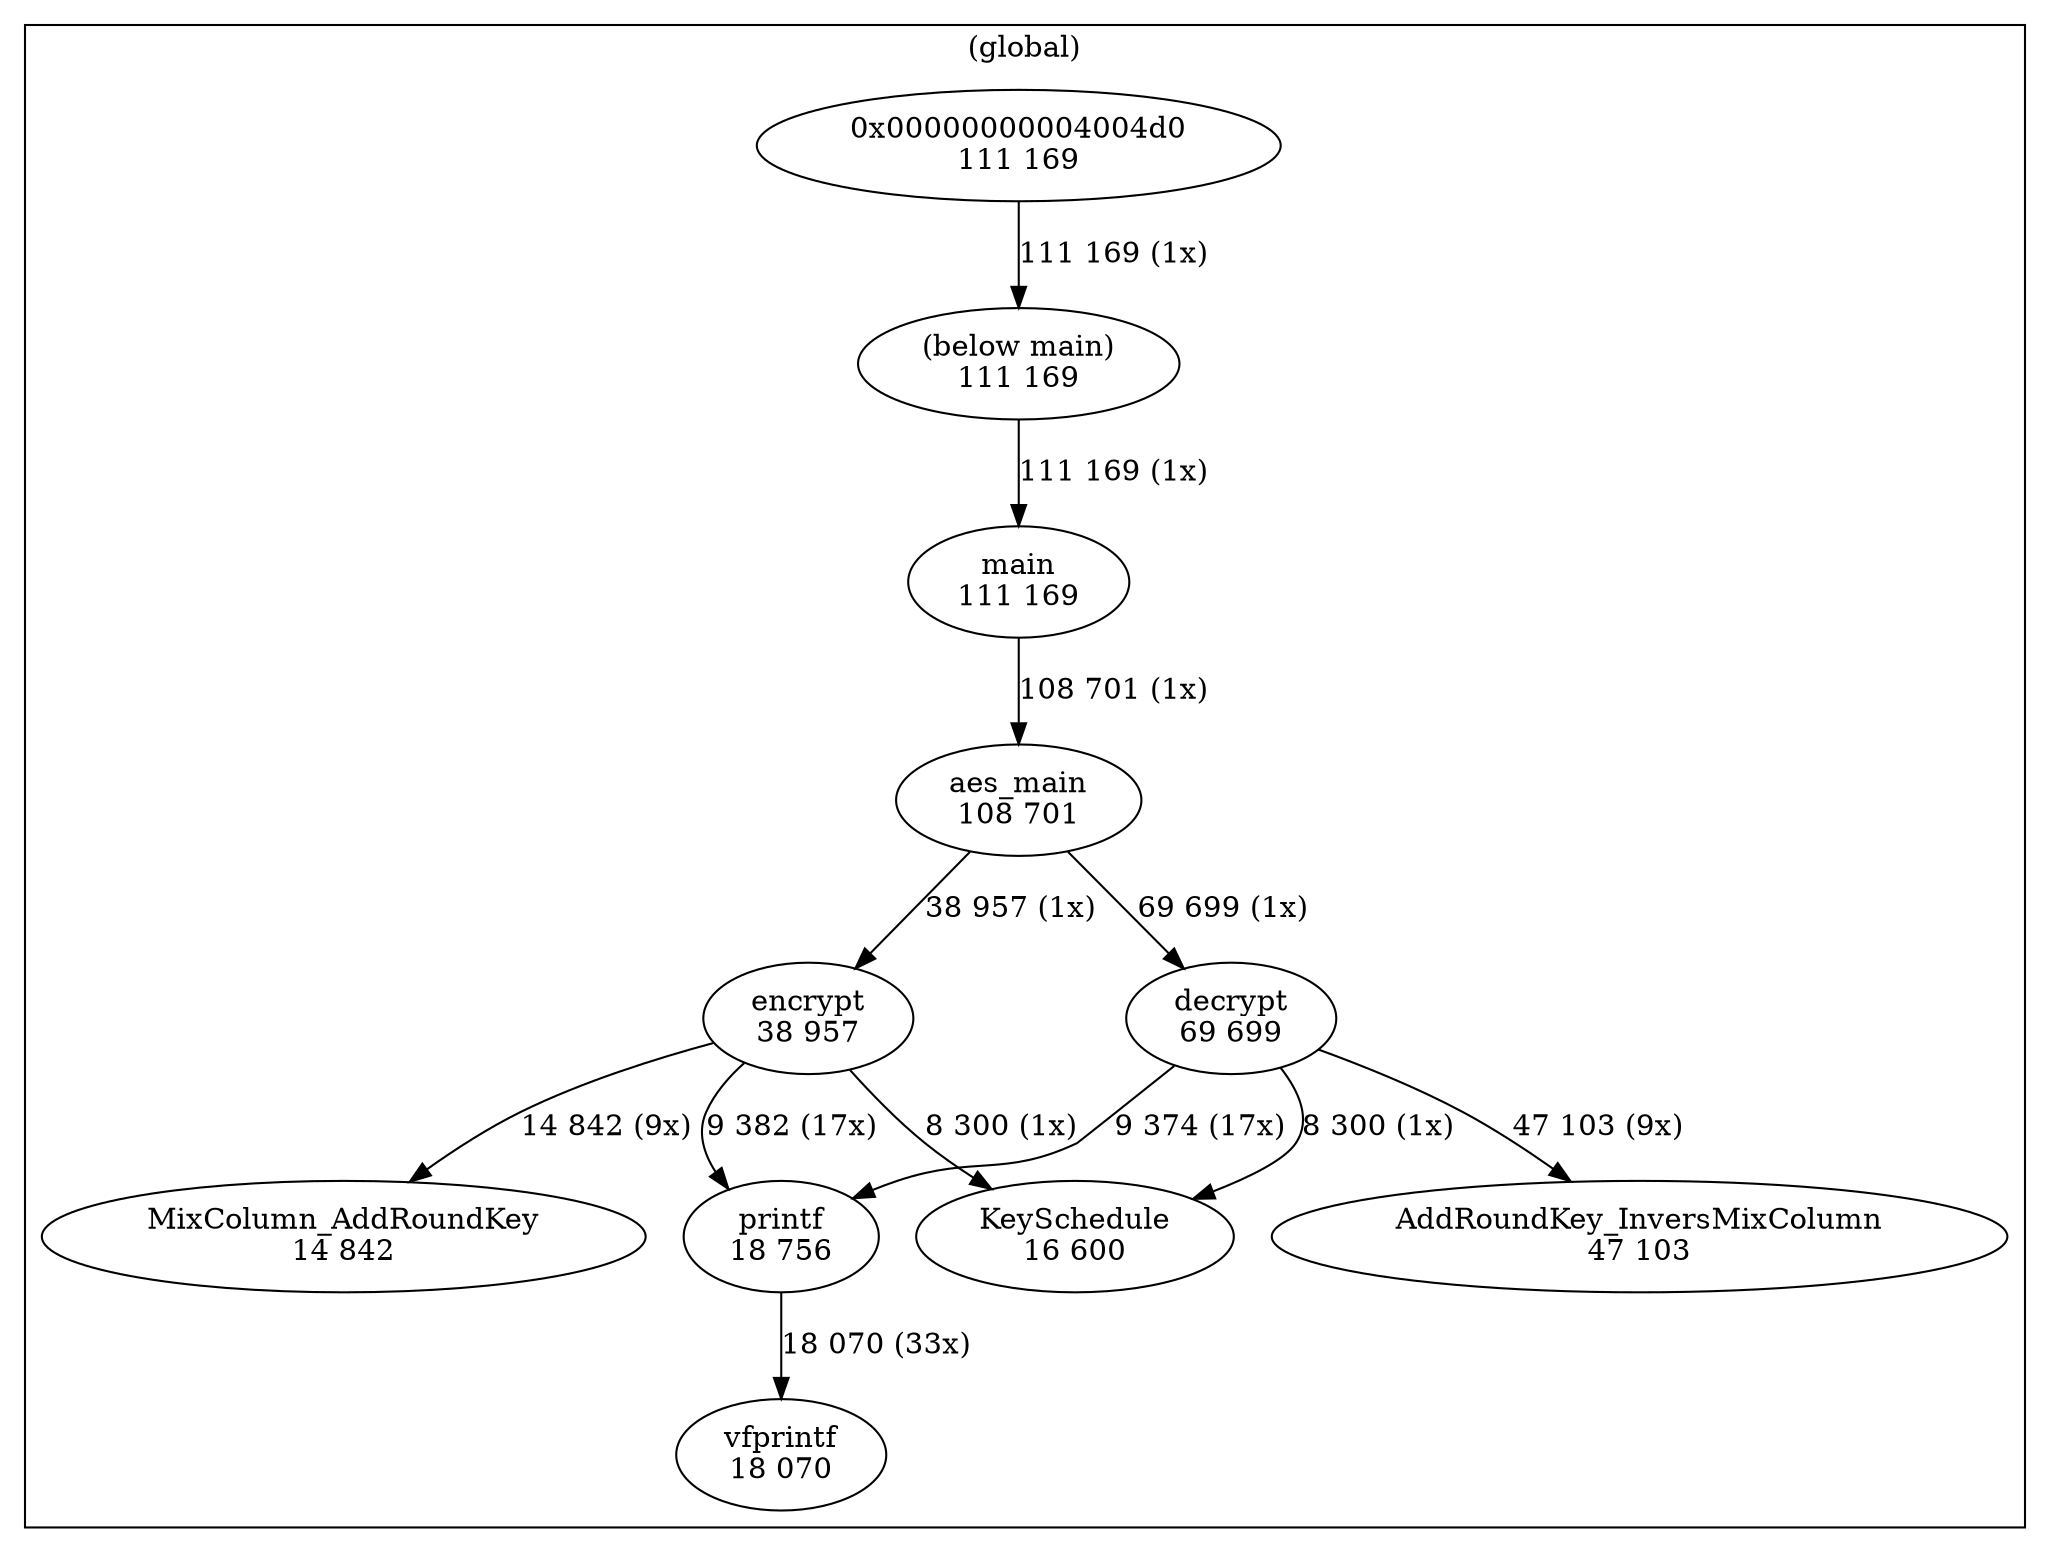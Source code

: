 digraph "callgraph" {
subgraph "cluster0" { label="(global)";
  F2e68848 [label="main\n111 169"];
  F2e813e8 [label="aes_main\n108 701"];
  F2e81f08 [label="printf\n18 756"];
  F2e83958 [label="encrypt\n38 957"];
  F2e842d8 [label="decrypt\n69 699"];
  F2e84f78 [label="AddRoundKey_InversMixColumn\n47 103"];
  F2e85538 [label="MixColumn_AddRoundKey\n14 842"];
  F2e9f108 [label="KeySchedule\n16 600"];
  F2eb90c8 [label="0x00000000004004d0\n111 169"];
  F2eb9848 [label="(below main)\n111 169"];
  F2fa4838 [label="vfprintf\n18 070"];
}
  F2e68848 -> F2e813e8 [weight=2,label="108 701 (1x)"];
  F2e813e8 -> F2e83958 [weight=2,label="38 957 (1x)"];
  F2e813e8 -> F2e842d8 [weight=2,label="69 699 (1x)"];
  F2e81f08 -> F2fa4838 [weight=2,label="18 070 (33x)"];
  F2e83958 -> F2e81f08 [weight=2,label="9 382 (17x)"];
  F2e83958 -> F2e85538 [weight=2,label="14 842 (9x)"];
  F2e83958 -> F2e9f108 [weight=2,label="8 300 (1x)"];
  F2e842d8 -> F2e81f08 [weight=2,label="9 374 (17x)"];
  F2e842d8 -> F2e84f78 [weight=2,label="47 103 (9x)"];
  F2e842d8 -> F2e9f108 [weight=2,label="8 300 (1x)"];
  F2eb90c8 -> F2eb9848 [weight=2,label="111 169 (1x)"];
  F2eb9848 -> F2e68848 [weight=2,label="111 169 (1x)"];
}
